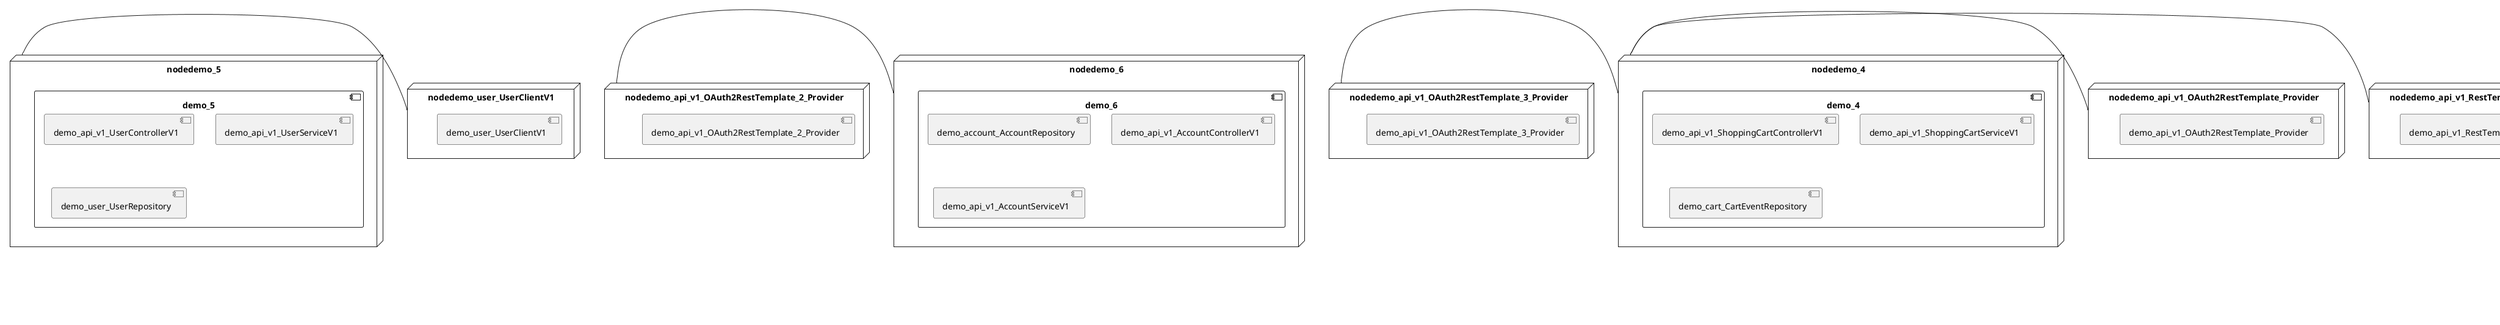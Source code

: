 @startuml
skinparam fixCircleLabelOverlapping true
skinparam componentStyle uml2
node nodedemo {
component demo {
[demo_api_v1_CatalogControllerV1] [[kbastani-spring-cloud-event-sourcing-example.system#_KR6WdI9UEe-EB4xA_yOKXw]]
[demo_api_v1_CatalogServiceV1] [[kbastani-spring-cloud-event-sourcing-example.system#_KR6WdI9UEe-EB4xA_yOKXw]]
[demo_catalog_CatalogInfoRepository] [[kbastani-spring-cloud-event-sourcing-example.system#_KR6WdI9UEe-EB4xA_yOKXw]]
}
}
node nodedemo_2 {
component demo_2 {
[DatabaseInitializer] [[kbastani-spring-cloud-event-sourcing-example.system#_KR6WdI9UEe-EB4xA_yOKXw]]
[demo_api_v1_OrderControllerV1] [[kbastani-spring-cloud-event-sourcing-example.system#_KR6WdI9UEe-EB4xA_yOKXw]]
[demo_api_v1_OrderServiceV1] [[kbastani-spring-cloud-event-sourcing-example.system#_KR6WdI9UEe-EB4xA_yOKXw]]
[demo_config_DatabaseInitializer] [[kbastani-spring-cloud-event-sourcing-example.system#_KR6WdI9UEe-EB4xA_yOKXw]]
[demo_invoice_InvoiceRepository] [[kbastani-spring-cloud-event-sourcing-example.system#_KR6WdI9UEe-EB4xA_yOKXw]]
[demo_order_OrderEventRepository] [[kbastani-spring-cloud-event-sourcing-example.system#_KR6WdI9UEe-EB4xA_yOKXw]]
[demo_order_OrderRepository] [[kbastani-spring-cloud-event-sourcing-example.system#_KR6WdI9UEe-EB4xA_yOKXw]]
}
}
node nodedemo_3 {
component demo_3 {
[demo_UserController] [[kbastani-spring-cloud-event-sourcing-example.system#_KR6WdI9UEe-EB4xA_yOKXw]]
[demo_UserRepository] [[kbastani-spring-cloud-event-sourcing-example.system#_KR6WdI9UEe-EB4xA_yOKXw]]
[demo_UserService] [[kbastani-spring-cloud-event-sourcing-example.system#_KR6WdI9UEe-EB4xA_yOKXw]]
[demo_login_UserController] [[kbastani-spring-cloud-event-sourcing-example.system#_KR6WdI9UEe-EB4xA_yOKXw]]
}
}
node nodedemo_4 {
component demo_4 {
[demo_api_v1_ShoppingCartControllerV1] [[kbastani-spring-cloud-event-sourcing-example.system#_KR6WdI9UEe-EB4xA_yOKXw]]
[demo_api_v1_ShoppingCartServiceV1] [[kbastani-spring-cloud-event-sourcing-example.system#_KR6WdI9UEe-EB4xA_yOKXw]]
[demo_cart_CartEventRepository] [[kbastani-spring-cloud-event-sourcing-example.system#_KR6WdI9UEe-EB4xA_yOKXw]]
}
}
node nodedemo_5 {
component demo_5 {
[demo_api_v1_UserControllerV1] [[kbastani-spring-cloud-event-sourcing-example.system#_KR6WdI9UEe-EB4xA_yOKXw]]
[demo_api_v1_UserServiceV1] [[kbastani-spring-cloud-event-sourcing-example.system#_KR6WdI9UEe-EB4xA_yOKXw]]
[demo_user_UserRepository] [[kbastani-spring-cloud-event-sourcing-example.system#_KR6WdI9UEe-EB4xA_yOKXw]]
}
}
node nodedemo_6 {
component demo_6 {
[demo_account_AccountRepository] [[kbastani-spring-cloud-event-sourcing-example.system#_KR6WdI9UEe-EB4xA_yOKXw]]
[demo_api_v1_AccountControllerV1] [[kbastani-spring-cloud-event-sourcing-example.system#_KR6WdI9UEe-EB4xA_yOKXw]]
[demo_api_v1_AccountServiceV1] [[kbastani-spring-cloud-event-sourcing-example.system#_KR6WdI9UEe-EB4xA_yOKXw]]
}
}
node nodedemo_v1 {
component demo_v1 {
[demo_v1_InventoryControllerV1] [[kbastani-spring-cloud-event-sourcing-example.system#_KR6WdI9UEe-EB4xA_yOKXw]]
[demo_v1_InventoryServiceV1] [[kbastani-spring-cloud-event-sourcing-example.system#_KR6WdI9UEe-EB4xA_yOKXw]]
}
}
node nodedemo_api_v1_OAuth2RestTemplate_2_Provider {
[demo_api_v1_OAuth2RestTemplate_2_Provider] [[kbastani-spring-cloud-event-sourcing-example.system#_KR6WdI9UEe-EB4xA_yOKXw]]
}
node nodedemo_api_v1_OAuth2RestTemplate_3_Provider {
[demo_api_v1_OAuth2RestTemplate_3_Provider] [[kbastani-spring-cloud-event-sourcing-example.system#_KR6WdI9UEe-EB4xA_yOKXw]]
}
node nodedemo_api_v1_OAuth2RestTemplate_Provider {
[demo_api_v1_OAuth2RestTemplate_Provider] [[kbastani-spring-cloud-event-sourcing-example.system#_KR6WdI9UEe-EB4xA_yOKXw]]
}
node nodedemo_api_v1_RestTemplate_2_Provider {
[demo_api_v1_RestTemplate_2_Provider] [[kbastani-spring-cloud-event-sourcing-example.system#_KR6WdI9UEe-EB4xA_yOKXw]]
}
node nodedemo_api_v1_RestTemplate_Provider {
[demo_api_v1_RestTemplate_Provider] [[kbastani-spring-cloud-event-sourcing-example.system#_KR6WdI9UEe-EB4xA_yOKXw]]
}
node nodedemo_inventory_InventoryRepository_Provider {
[demo_inventory_InventoryRepository_Provider] [[kbastani-spring-cloud-event-sourcing-example.system#_KR6WdI9UEe-EB4xA_yOKXw]]
}
node nodedemo_login_AuthenticationManager_Provider {
[demo_login_AuthenticationManager_Provider] [[kbastani-spring-cloud-event-sourcing-example.system#_KR6WdI9UEe-EB4xA_yOKXw]]
}
node nodedemo_login_ClientDetailsService_Provider {
[demo_login_ClientDetailsService_Provider] [[kbastani-spring-cloud-event-sourcing-example.system#_KR6WdI9UEe-EB4xA_yOKXw]]
}
node nodedemo_login_HttpSessionSecurityContextRepository_Provider {
[demo_login_HttpSessionSecurityContextRepository_Provider] [[kbastani-spring-cloud-event-sourcing-example.system#_KR6WdI9UEe-EB4xA_yOKXw]]
}
node nodedemo_login_LoginController {
[demo_login_LoginController] [[kbastani-spring-cloud-event-sourcing-example.system#_KR6WdI9UEe-EB4xA_yOKXw]]
}
node nodedemo_product_ProductRepository_Provider {
[demo_product_ProductRepository_Provider] [[kbastani-spring-cloud-event-sourcing-example.system#_KR6WdI9UEe-EB4xA_yOKXw]]
}
node nodedemo_user_UserClientV1 {
[demo_user_UserClientV1] [[kbastani-spring-cloud-event-sourcing-example.system#_KR6WdI9UEe-EB4xA_yOKXw]]
}
node nodedemo_v1_Session_Provider {
[demo_v1_Session_Provider] [[kbastani-spring-cloud-event-sourcing-example.system#_KR6WdI9UEe-EB4xA_yOKXw]]
}
[nodedemo_5] - [nodedemo_user_UserClientV1]
[nodedemo_api_v1_OAuth2RestTemplate_2_Provider] - [nodedemo_6]
[nodedemo_api_v1_OAuth2RestTemplate_3_Provider] - [nodedemo_4]
[nodedemo_api_v1_OAuth2RestTemplate_Provider] - [nodedemo_4]
[nodedemo_api_v1_RestTemplate_2_Provider] - [nodedemo_4]
[nodedemo_api_v1_RestTemplate_Provider] - [nodedemo]
[nodedemo_inventory_InventoryRepository_Provider] - [nodedemo_v1]
[nodedemo_login_AuthenticationManager_Provider] - [nodedemo_login_LoginController]
[nodedemo_login_ClientDetailsService_Provider] - [nodedemo_login_LoginController]
[nodedemo_login_HttpSessionSecurityContextRepository_Provider] - [nodedemo_login_LoginController]
[nodedemo_product_ProductRepository_Provider] - [nodedemo_v1]
[nodedemo_v1_Session_Provider] - [nodedemo_v1]

@enduml
